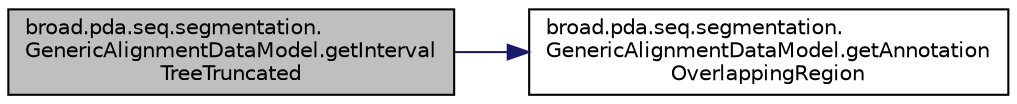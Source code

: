 digraph "broad.pda.seq.segmentation.GenericAlignmentDataModel.getIntervalTreeTruncated"
{
  edge [fontname="Helvetica",fontsize="10",labelfontname="Helvetica",labelfontsize="10"];
  node [fontname="Helvetica",fontsize="10",shape=record];
  rankdir="LR";
  Node1 [label="broad.pda.seq.segmentation.\lGenericAlignmentDataModel.getInterval\lTreeTruncated",height=0.2,width=0.4,color="black", fillcolor="grey75", style="filled" fontcolor="black"];
  Node1 -> Node2 [color="midnightblue",fontsize="10",style="solid"];
  Node2 [label="broad.pda.seq.segmentation.\lGenericAlignmentDataModel.getAnnotation\lOverlappingRegion",height=0.2,width=0.4,color="black", fillcolor="white", style="filled",URL="$classbroad_1_1pda_1_1seq_1_1segmentation_1_1_generic_alignment_data_model.html#a70112d8fb66b00e90e3e1c537ff152ce"];
}

